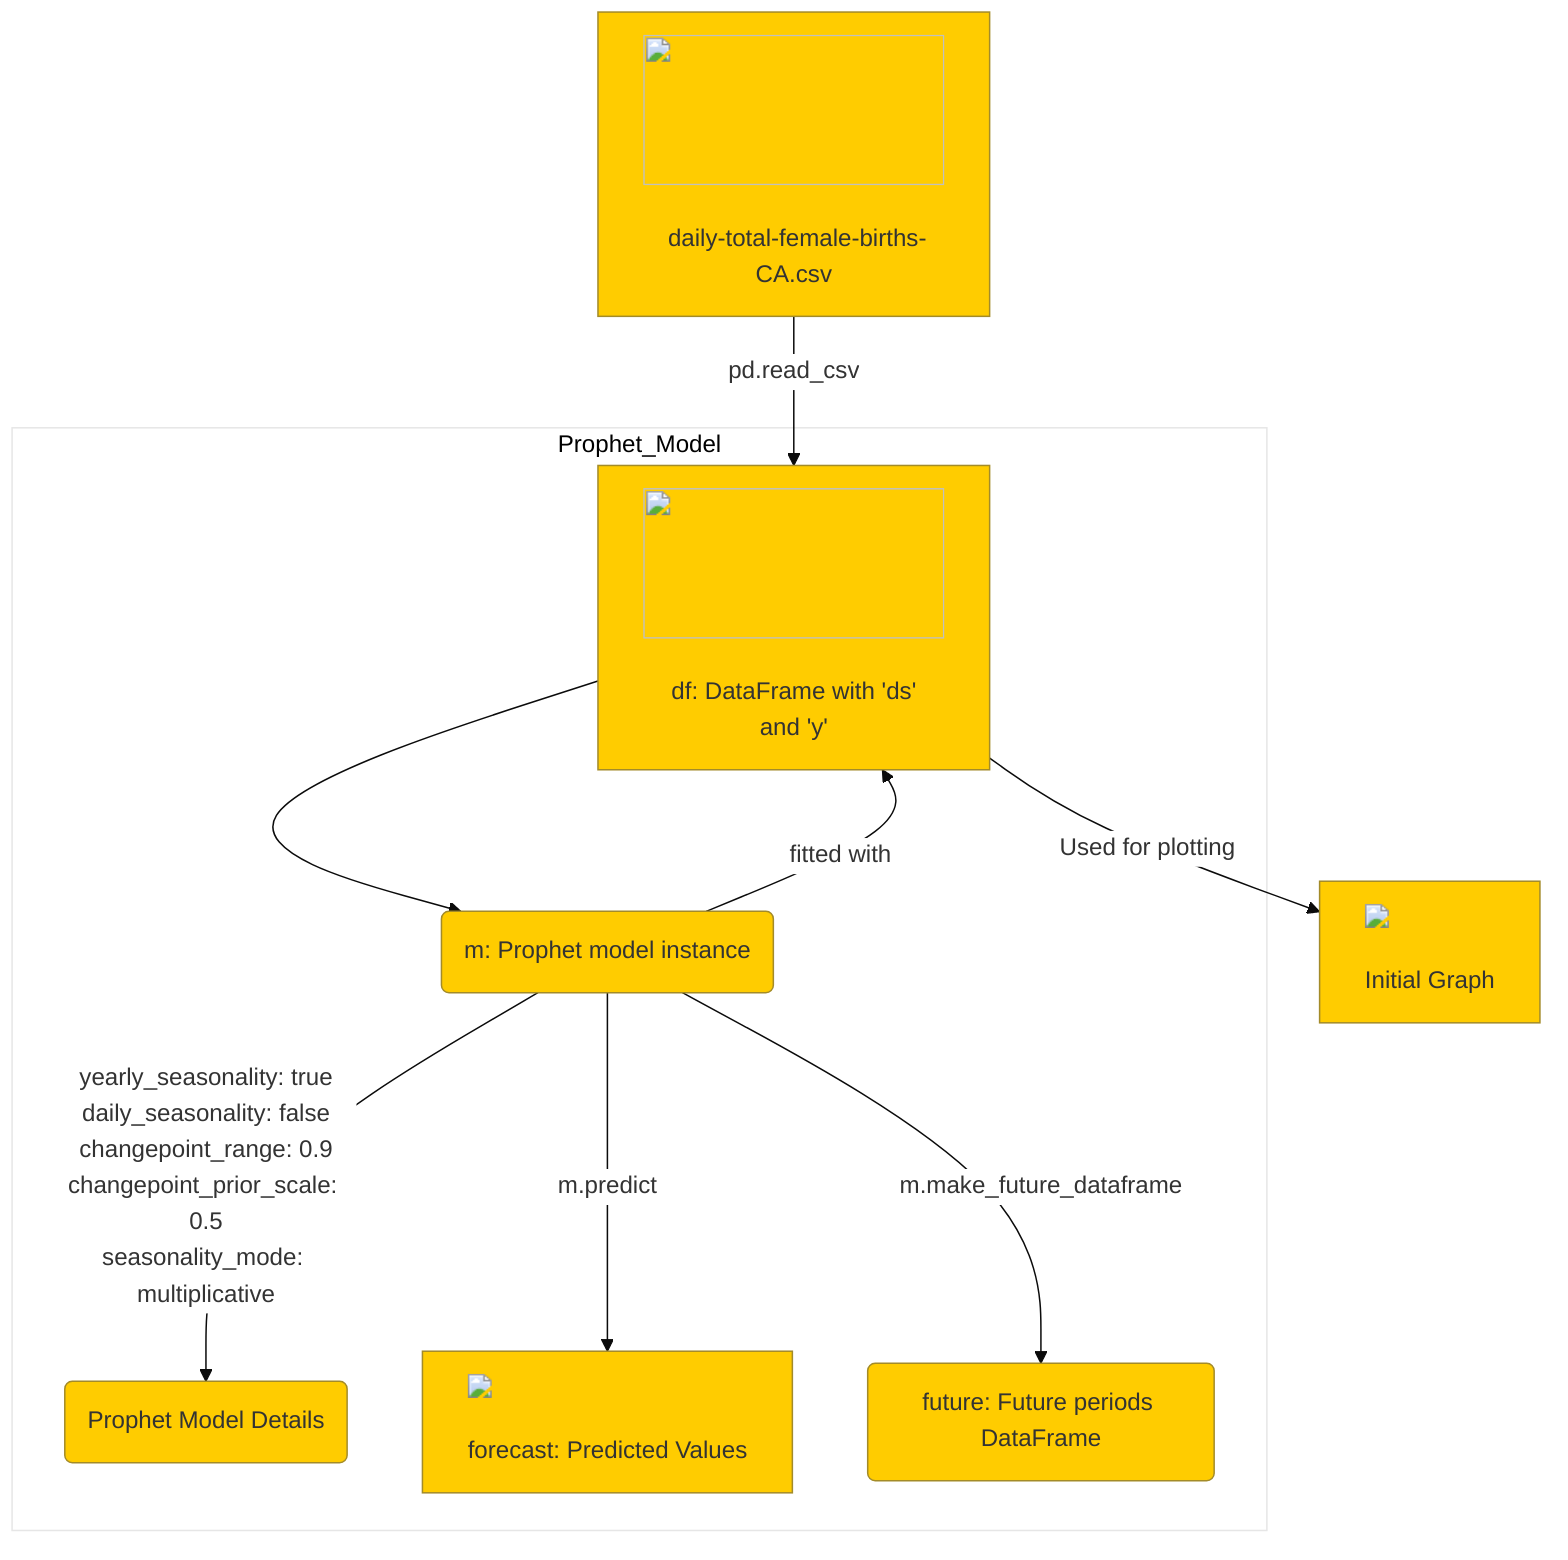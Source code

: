 %%{ 
  init: { 
    'theme': 'base', 
    'themeVariables': { 
      'fontFamily': 'arial', 
      'fontSize': '16px', 
      'primaryColor': '#ffcc00', 
      'edgeLabelBackground':'#ffffff', 
      'tertiaryColor': '#fff' 
    } 
  } 
}%%
flowchart TD

    %% Data Source
    A["<img src='icons/file.svg' width=100 height=100/> <br/> daily-total-female-births-CA.csv"] 
    %% Data Source node: A
    click A "Daily total female births in California for 1959" _blank

    %% Data Preprocessing
    B["<img src='icons/table.svg' width=100 height=100/> <br/> df: DataFrame with 'ds' and 'y'"] 
    %% Represents the DataFrame created by reading the CSV file

    A --pd.read_csv--> B
    
    subgraph Prophet_Model
      I("Prophet Model Details")
      direction TB
      D["<img src='dummy_plots/lineplot_template.svg'/> <br/> forecast: Predicted Values"]
      E("m: Prophet model instance")
      F("future: Future periods DataFrame")
      B --> E 
      E -- fitted with --> B
      E -- m.make_future_dataframe --> F
      E -- m.predict --> D
    end

    %% Additional Prophet Details
    E -- "yearly_seasonality: true\ndaily_seasonality: false\nchangepoint_range: 0.9\nchangepoint_prior_scale: 0.5\nseasonality_mode: multiplicative" --> I
    
    B -- Used for plotting --> G["<img src='dummy_plots/lineplot_template.svg'/> <br/> Initial Graph"]